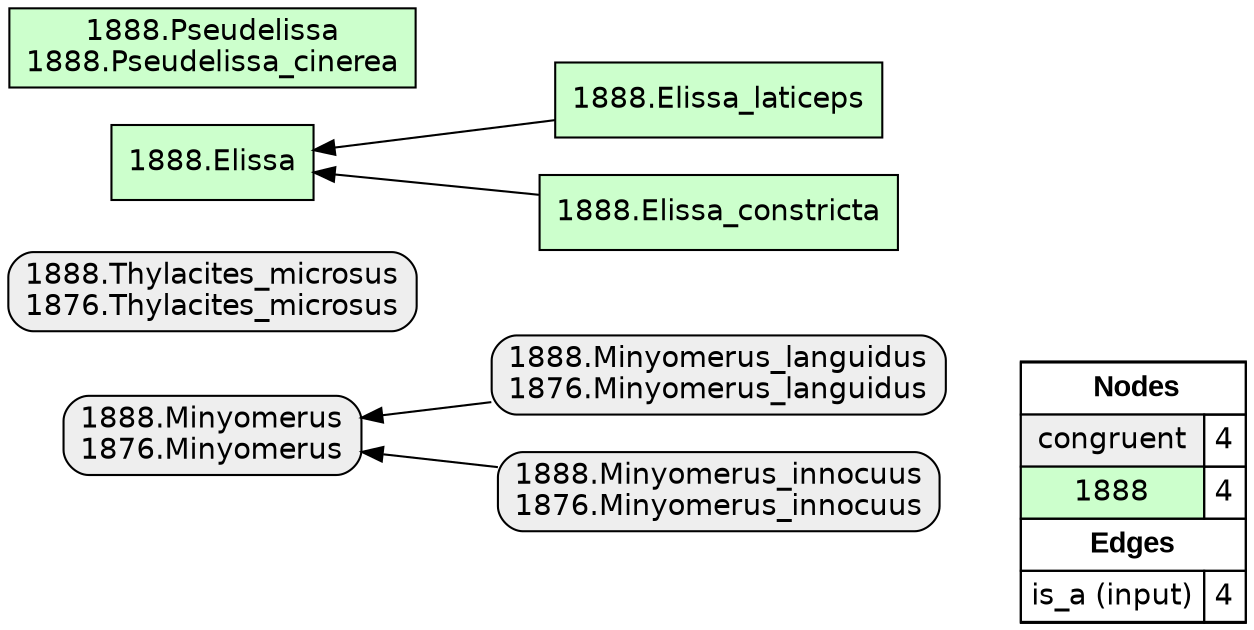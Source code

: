 digraph{
rankdir=RL
node[shape=box style="filled,rounded" fillcolor="#EEEEEE" fontname="helvetica"] 
"1888.Minyomerus\n1876.Minyomerus"
"1888.Minyomerus_languidus\n1876.Minyomerus_languidus"
"1888.Minyomerus_innocuus\n1876.Minyomerus_innocuus"
"1888.Thylacites_microsus\n1876.Thylacites_microsus"
node[shape=box style=filled fillcolor="#CCFFCC" fontname="helvetica"] 
"1888.Elissa"
"1888.Elissa_laticeps"
"1888.Pseudelissa\n1888.Pseudelissa_cinerea"
"1888.Elissa_constricta"
edge[arrowhead=normal style=solid color="#000000" constraint=true penwidth=1]
"1888.Minyomerus_languidus\n1876.Minyomerus_languidus" -> "1888.Minyomerus\n1876.Minyomerus"
"1888.Elissa_constricta" -> "1888.Elissa"
"1888.Elissa_laticeps" -> "1888.Elissa"
"1888.Minyomerus_innocuus\n1876.Minyomerus_innocuus" -> "1888.Minyomerus\n1876.Minyomerus"
edge[arrowhead=normal style=dotted color="#000000" constraint=true penwidth=1]
node[shape=box] 
{rank=source Legend [fillcolor= white margin=0 label=< 
 <TABLE BORDER="0" CELLBORDER="1" CELLSPACING="0" CELLPADDING="4"> 
<TR> <TD COLSPAN="2"><font face="Arial Black"> Nodes</font></TD> </TR> 
<TR> 
 <TD bgcolor="#EEEEEE" fontname="helvetica">congruent</TD> 
 <TD>4</TD> 
 </TR> 
<TR> 
 <TD bgcolor="#CCFFCC" fontname="helvetica">1888</TD> 
 <TD>4</TD> 
 </TR> 
<TR> <TD COLSPAN="2"><font face = "Arial Black"> Edges </font></TD> </TR> 
<TR> 
 <TD><font color ="#000000">is_a (input)</font></TD><TD>4</TD>
</TR>
</TABLE> 
 >] } 
}